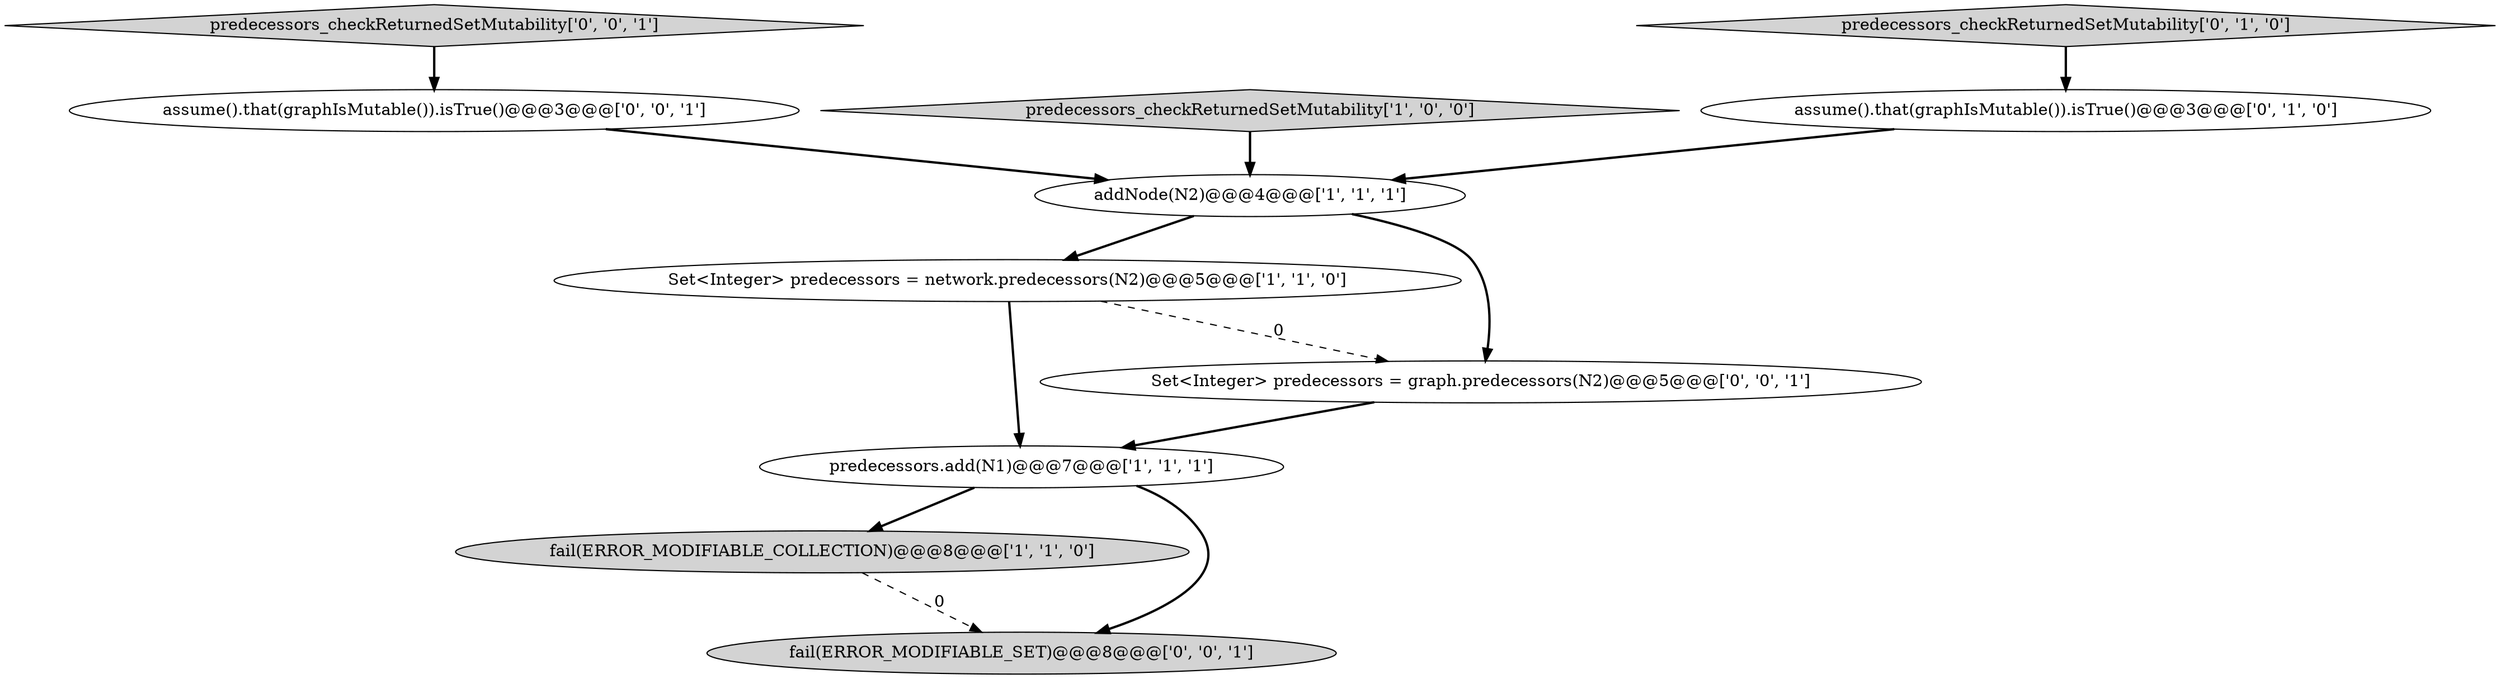 digraph {
1 [style = filled, label = "predecessors.add(N1)@@@7@@@['1', '1', '1']", fillcolor = white, shape = ellipse image = "AAA0AAABBB1BBB"];
8 [style = filled, label = "assume().that(graphIsMutable()).isTrue()@@@3@@@['0', '0', '1']", fillcolor = white, shape = ellipse image = "AAA0AAABBB3BBB"];
4 [style = filled, label = "predecessors_checkReturnedSetMutability['1', '0', '0']", fillcolor = lightgray, shape = diamond image = "AAA0AAABBB1BBB"];
2 [style = filled, label = "addNode(N2)@@@4@@@['1', '1', '1']", fillcolor = white, shape = ellipse image = "AAA0AAABBB1BBB"];
0 [style = filled, label = "Set<Integer> predecessors = network.predecessors(N2)@@@5@@@['1', '1', '0']", fillcolor = white, shape = ellipse image = "AAA0AAABBB1BBB"];
3 [style = filled, label = "fail(ERROR_MODIFIABLE_COLLECTION)@@@8@@@['1', '1', '0']", fillcolor = lightgray, shape = ellipse image = "AAA0AAABBB1BBB"];
5 [style = filled, label = "predecessors_checkReturnedSetMutability['0', '1', '0']", fillcolor = lightgray, shape = diamond image = "AAA0AAABBB2BBB"];
10 [style = filled, label = "predecessors_checkReturnedSetMutability['0', '0', '1']", fillcolor = lightgray, shape = diamond image = "AAA0AAABBB3BBB"];
6 [style = filled, label = "assume().that(graphIsMutable()).isTrue()@@@3@@@['0', '1', '0']", fillcolor = white, shape = ellipse image = "AAA1AAABBB2BBB"];
9 [style = filled, label = "fail(ERROR_MODIFIABLE_SET)@@@8@@@['0', '0', '1']", fillcolor = lightgray, shape = ellipse image = "AAA0AAABBB3BBB"];
7 [style = filled, label = "Set<Integer> predecessors = graph.predecessors(N2)@@@5@@@['0', '0', '1']", fillcolor = white, shape = ellipse image = "AAA0AAABBB3BBB"];
2->0 [style = bold, label=""];
10->8 [style = bold, label=""];
1->3 [style = bold, label=""];
8->2 [style = bold, label=""];
7->1 [style = bold, label=""];
0->7 [style = dashed, label="0"];
1->9 [style = bold, label=""];
3->9 [style = dashed, label="0"];
0->1 [style = bold, label=""];
2->7 [style = bold, label=""];
5->6 [style = bold, label=""];
6->2 [style = bold, label=""];
4->2 [style = bold, label=""];
}
